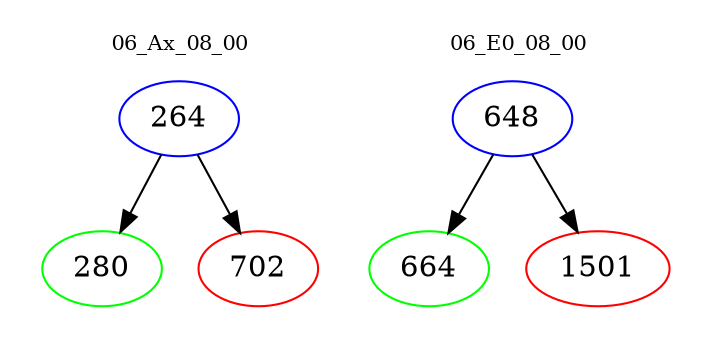 digraph{
subgraph cluster_0 {
color = white
label = "06_Ax_08_00";
fontsize=10;
T0_264 [label="264", color="blue"]
T0_264 -> T0_280 [color="black"]
T0_280 [label="280", color="green"]
T0_264 -> T0_702 [color="black"]
T0_702 [label="702", color="red"]
}
subgraph cluster_1 {
color = white
label = "06_E0_08_00";
fontsize=10;
T1_648 [label="648", color="blue"]
T1_648 -> T1_664 [color="black"]
T1_664 [label="664", color="green"]
T1_648 -> T1_1501 [color="black"]
T1_1501 [label="1501", color="red"]
}
}
